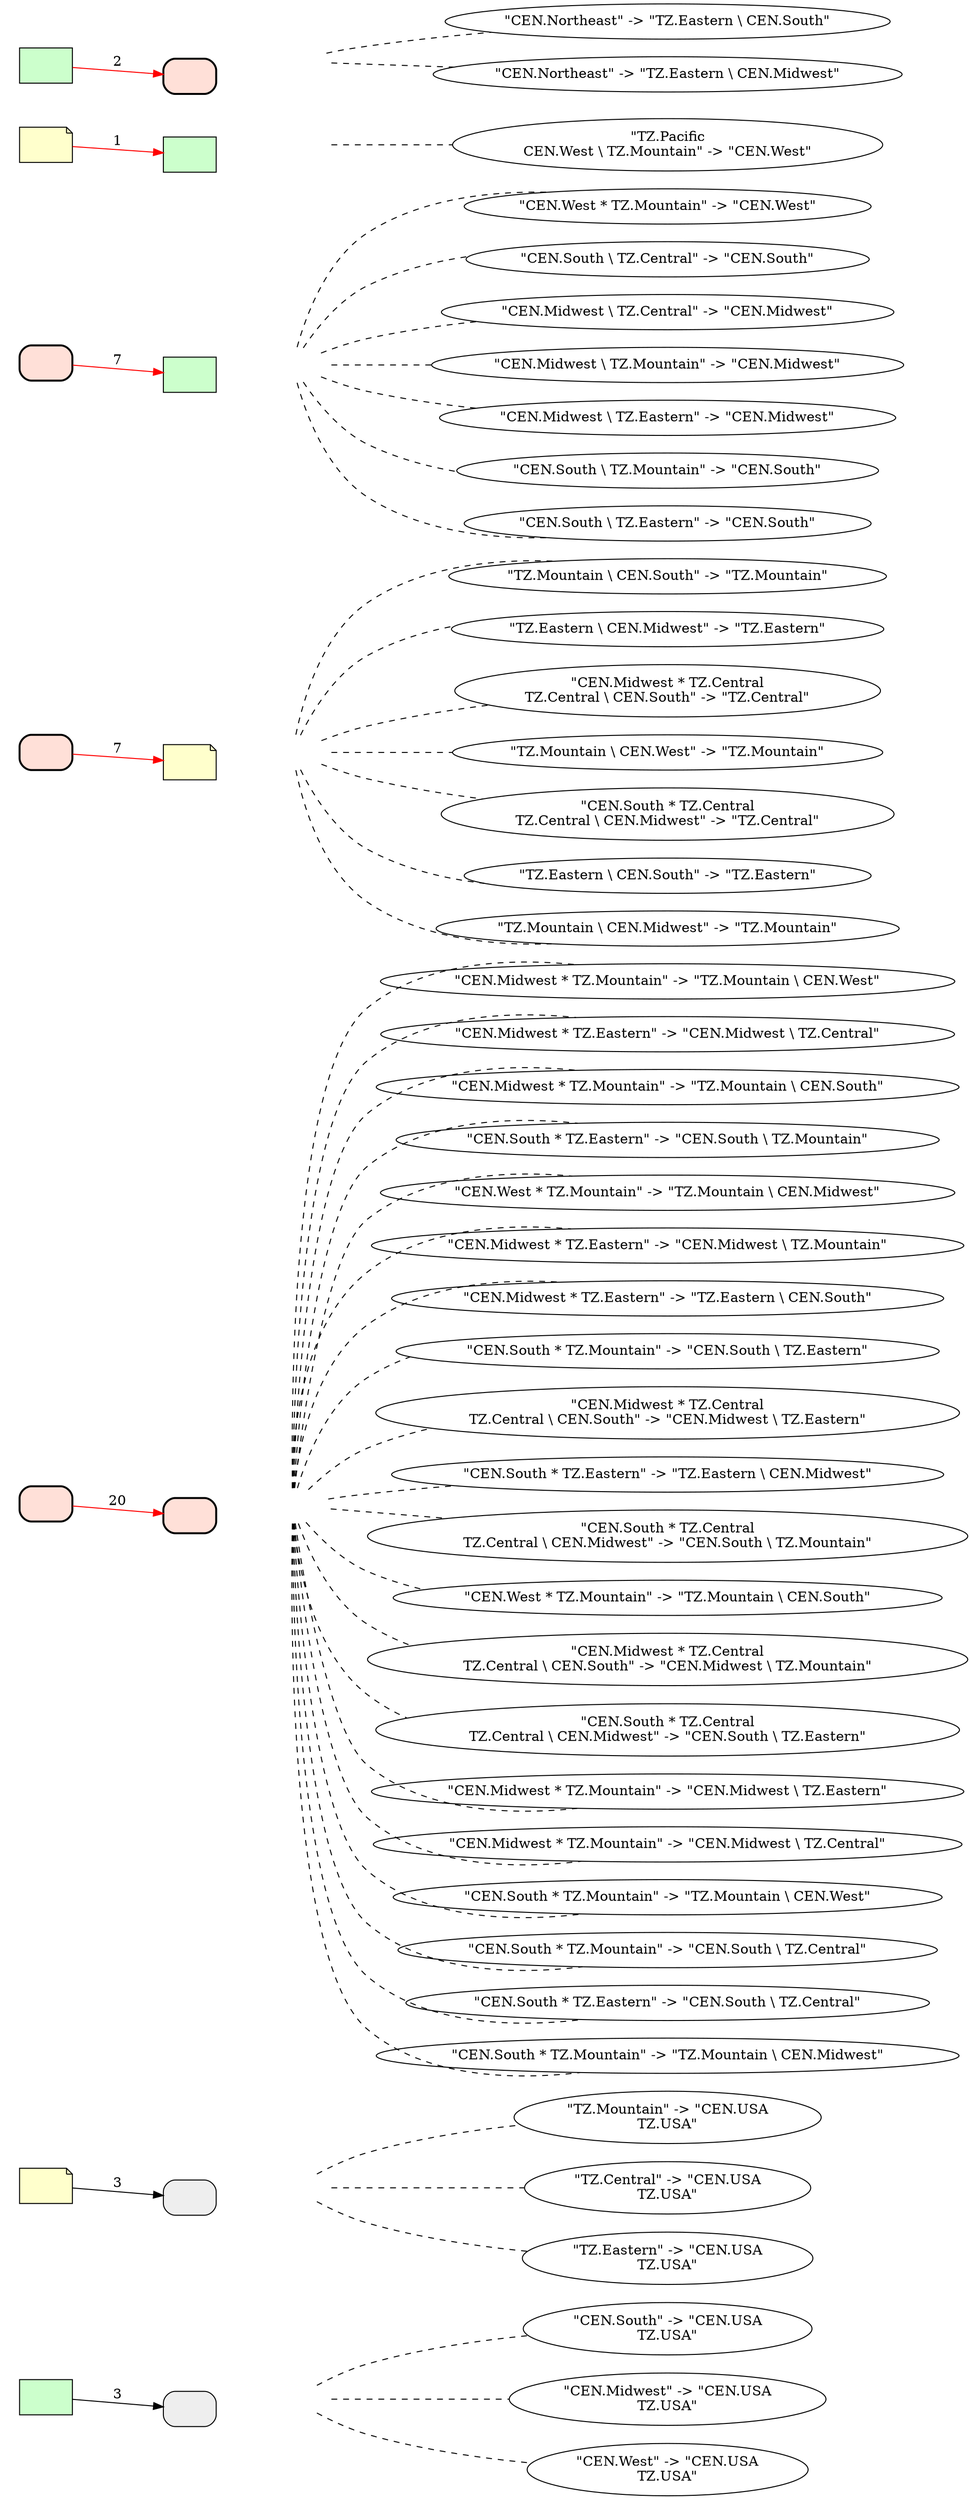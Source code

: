 
digraph{
rankdir=LR

subgraph cluster_0 {
    style=filled;
    color=transparent;
    e0_start [fillcolor="#CCFFCC", shape=box, style=filled, fontname="helvetica", label=" "];
e0_end [fillcolor="#EEEEEE", style="filled,rounded", shape=box, fontname="helvetica", label=" "];

    e0_start -> e0_end [ color="#000000",penwidth=1,constraint=true,style=solid,arrowhead=normal, minlen=2, label=3 ];
    e0_inv [style=invis]
    e0_start -> e0_inv [style=invis]
    e0_end -> e0_inv [style=invis]
};
            

subgraph cluster_1 {
    style=filled;
    color=transparent;
    e1_start [shape=note, fillcolor="#FFFFCC", style=filled, fontname="helvetica", label=" "];
e1_end [fillcolor="#EEEEEE", style="filled,rounded", shape=box, fontname="helvetica", label=" "];

    e1_start -> e1_end [ color="#000000",penwidth=1,constraint=true,style=solid,arrowhead=normal, minlen=2, label=3 ];
    e1_inv [style=invis]
    e1_start -> e1_inv [style=invis]
    e1_end -> e1_inv [style=invis]
};
            

subgraph cluster_2 {
    style=filled;
    color=transparent;
    e2_start [style="filled,rounded,bold", shape=box, fontname="helvetica", fillcolor="#FFE0D8", label=" "];
e2_end [style="filled,rounded,bold", shape=box, fontname="helvetica", fillcolor="#FFE0D8", label=" "];

    e2_start -> e2_end [ color="#FF0000",penwidth=1,constraint=true,style=solid,arrowhead=normal, minlen=2, label=20 ];
    e2_inv [style=invis]
    e2_start -> e2_inv [style=invis]
    e2_end -> e2_inv [style=invis]
};
            

subgraph cluster_3 {
    style=filled;
    color=transparent;
    e3_start [style="filled,rounded,bold", shape=box, fontname="helvetica", fillcolor="#FFE0D8", label=" "];
e3_end [shape=note, fillcolor="#FFFFCC", style=filled, fontname="helvetica", label=" "];

    e3_start -> e3_end [ color="#FF0000",penwidth=1,constraint=true,style=solid,arrowhead=normal, minlen=2, label=7 ];
    e3_inv [style=invis]
    e3_start -> e3_inv [style=invis]
    e3_end -> e3_inv [style=invis]
};
            

subgraph cluster_4 {
    style=filled;
    color=transparent;
    e4_start [style="filled,rounded,bold", shape=box, fontname="helvetica", fillcolor="#FFE0D8", label=" "];
e4_end [fillcolor="#CCFFCC", shape=box, style=filled, fontname="helvetica", label=" "];

    e4_start -> e4_end [ color="#FF0000",penwidth=1,constraint=true,style=solid,arrowhead=normal, minlen=2, label=7 ];
    e4_inv [style=invis]
    e4_start -> e4_inv [style=invis]
    e4_end -> e4_inv [style=invis]
};
            

subgraph cluster_5 {
    style=filled;
    color=transparent;
    e5_start [shape=note, fillcolor="#FFFFCC", style=filled, fontname="helvetica", label=" "];
e5_end [fillcolor="#CCFFCC", shape=box, style=filled, fontname="helvetica", label=" "];

    e5_start -> e5_end [ color="#FF0000",penwidth=1,constraint=true,style=solid,arrowhead=normal, minlen=2, label=1 ];
    e5_inv [style=invis]
    e5_start -> e5_inv [style=invis]
    e5_end -> e5_inv [style=invis]
};
            

subgraph cluster_6 {
    style=filled;
    color=transparent;
    e6_start [fillcolor="#CCFFCC", shape=box, style=filled, fontname="helvetica", label=" "];
e6_end [style="filled,rounded,bold", shape=box, fontname="helvetica", fillcolor="#FFE0D8", label=" "];

    e6_start -> e6_end [ color="#FF0000",penwidth=1,constraint=true,style=solid,arrowhead=normal, minlen=2, label=2 ];
    e6_inv [style=invis]
    e6_start -> e6_inv [style=invis]
    e6_end -> e6_inv [style=invis]
};
            
n7 [ label="\"CEN.South\" -> \"CEN.USA\nTZ.USA\""];
e0_inv -> n7 [dir=none, style=dashed];
n8 [ label="\"TZ.Mountain\" -> \"CEN.USA\nTZ.USA\""];
e1_inv -> n8 [dir=none, style=dashed];
n9 [ label="\"CEN.Midwest\" -> \"CEN.USA\nTZ.USA\""];
e0_inv -> n9 [dir=none, style=dashed];
n10 [ label="\"CEN.West\" -> \"CEN.USA\nTZ.USA\""];
e0_inv -> n10 [dir=none, style=dashed];
n11 [ label="\"TZ.Central\" -> \"CEN.USA\nTZ.USA\""];
e1_inv -> n11 [dir=none, style=dashed];
n12 [ label="\"TZ.Eastern\" -> \"CEN.USA\nTZ.USA\""];
e1_inv -> n12 [dir=none, style=dashed];
n13 [ label="\"CEN.Midwest * TZ.Mountain\" -> \"TZ.Mountain \\ CEN.West\""];
e2_inv -> n13 [dir=none, style=dashed];
n14 [ label="\"CEN.Midwest * TZ.Eastern\" -> \"CEN.Midwest \\ TZ.Central\""];
e2_inv -> n14 [dir=none, style=dashed];
n15 [ label="\"CEN.Midwest * TZ.Mountain\" -> \"TZ.Mountain \\ CEN.South\""];
e2_inv -> n15 [dir=none, style=dashed];
n16 [ label="\"TZ.Mountain \\ CEN.South\" -> \"TZ.Mountain\""];
e3_inv -> n16 [dir=none, style=dashed];
n17 [ label="\"CEN.West * TZ.Mountain\" -> \"CEN.West\""];
e4_inv -> n17 [dir=none, style=dashed];
n18 [ label="\"CEN.South \\ TZ.Central\" -> \"CEN.South\""];
e4_inv -> n18 [dir=none, style=dashed];
n19 [ label="\"CEN.South * TZ.Eastern\" -> \"CEN.South \\ TZ.Mountain\""];
e2_inv -> n19 [dir=none, style=dashed];
n20 [ label="\"CEN.Midwest \\ TZ.Central\" -> \"CEN.Midwest\""];
e4_inv -> n20 [dir=none, style=dashed];
n21 [ label="\"CEN.West * TZ.Mountain\" -> \"TZ.Mountain \\ CEN.Midwest\""];
e2_inv -> n21 [dir=none, style=dashed];
n22 [ label="\"TZ.Pacific\nCEN.West \\ TZ.Mountain\" -> \"CEN.West\""];
e5_inv -> n22 [dir=none, style=dashed];
n23 [ label="\"CEN.Midwest * TZ.Eastern\" -> \"CEN.Midwest \\ TZ.Mountain\""];
e2_inv -> n23 [dir=none, style=dashed];
n24 [ label="\"TZ.Eastern \\ CEN.Midwest\" -> \"TZ.Eastern\""];
e3_inv -> n24 [dir=none, style=dashed];
n25 [ label="\"CEN.Midwest * TZ.Eastern\" -> \"TZ.Eastern \\ CEN.South\""];
e2_inv -> n25 [dir=none, style=dashed];
n26 [ label="\"CEN.Midwest * TZ.Central\nTZ.Central \\ CEN.South\" -> \"TZ.Central\""];
e3_inv -> n26 [dir=none, style=dashed];
n27 [ label="\"CEN.Midwest \\ TZ.Mountain\" -> \"CEN.Midwest\""];
e4_inv -> n27 [dir=none, style=dashed];
n28 [ label="\"CEN.South * TZ.Mountain\" -> \"CEN.South \\ TZ.Eastern\""];
e2_inv -> n28 [dir=none, style=dashed];
n29 [ label="\"TZ.Mountain \\ CEN.West\" -> \"TZ.Mountain\""];
e3_inv -> n29 [dir=none, style=dashed];
n30 [ label="\"CEN.Midwest * TZ.Central\nTZ.Central \\ CEN.South\" -> \"CEN.Midwest \\ TZ.Eastern\""];
e2_inv -> n30 [dir=none, style=dashed];
n31 [ label="\"CEN.South * TZ.Eastern\" -> \"TZ.Eastern \\ CEN.Midwest\""];
e2_inv -> n31 [dir=none, style=dashed];
n32 [ label="\"CEN.South * TZ.Central\nTZ.Central \\ CEN.Midwest\" -> \"CEN.South \\ TZ.Mountain\""];
e2_inv -> n32 [dir=none, style=dashed];
n33 [ label="\"CEN.Northeast\" -> \"TZ.Eastern \\ CEN.South\""];
e6_inv -> n33 [dir=none, style=dashed];
n34 [ label="\"CEN.South * TZ.Central\nTZ.Central \\ CEN.Midwest\" -> \"TZ.Central\""];
e3_inv -> n34 [dir=none, style=dashed];
n35 [ label="\"CEN.Midwest \\ TZ.Eastern\" -> \"CEN.Midwest\""];
e4_inv -> n35 [dir=none, style=dashed];
n36 [ label="\"CEN.Northeast\" -> \"TZ.Eastern \\ CEN.Midwest\""];
e6_inv -> n36 [dir=none, style=dashed];
n37 [ label="\"CEN.West * TZ.Mountain\" -> \"TZ.Mountain \\ CEN.South\""];
e2_inv -> n37 [dir=none, style=dashed];
n38 [ label="\"CEN.Midwest * TZ.Central\nTZ.Central \\ CEN.South\" -> \"CEN.Midwest \\ TZ.Mountain\""];
e2_inv -> n38 [dir=none, style=dashed];
n39 [ label="\"CEN.South \\ TZ.Mountain\" -> \"CEN.South\""];
e4_inv -> n39 [dir=none, style=dashed];
n40 [ label="\"CEN.South * TZ.Central\nTZ.Central \\ CEN.Midwest\" -> \"CEN.South \\ TZ.Eastern\""];
e2_inv -> n40 [dir=none, style=dashed];
n41 [ label="\"CEN.Midwest * TZ.Mountain\" -> \"CEN.Midwest \\ TZ.Eastern\""];
e2_inv -> n41 [dir=none, style=dashed];
n42 [ label="\"CEN.Midwest * TZ.Mountain\" -> \"CEN.Midwest \\ TZ.Central\""];
e2_inv -> n42 [dir=none, style=dashed];
n43 [ label="\"CEN.South * TZ.Mountain\" -> \"TZ.Mountain \\ CEN.West\""];
e2_inv -> n43 [dir=none, style=dashed];
n44 [ label="\"TZ.Eastern \\ CEN.South\" -> \"TZ.Eastern\""];
e3_inv -> n44 [dir=none, style=dashed];
n45 [ label="\"CEN.South * TZ.Mountain\" -> \"CEN.South \\ TZ.Central\""];
e2_inv -> n45 [dir=none, style=dashed];
n46 [ label="\"CEN.South \\ TZ.Eastern\" -> \"CEN.South\""];
e4_inv -> n46 [dir=none, style=dashed];
n47 [ label="\"TZ.Mountain \\ CEN.Midwest\" -> \"TZ.Mountain\""];
e3_inv -> n47 [dir=none, style=dashed];
n48 [ label="\"CEN.South * TZ.Eastern\" -> \"CEN.South \\ TZ.Central\""];
e2_inv -> n48 [dir=none, style=dashed];
n49 [ label="\"CEN.South * TZ.Mountain\" -> \"TZ.Mountain \\ CEN.Midwest\""];
e2_inv -> n49 [dir=none, style=dashed];

}
            